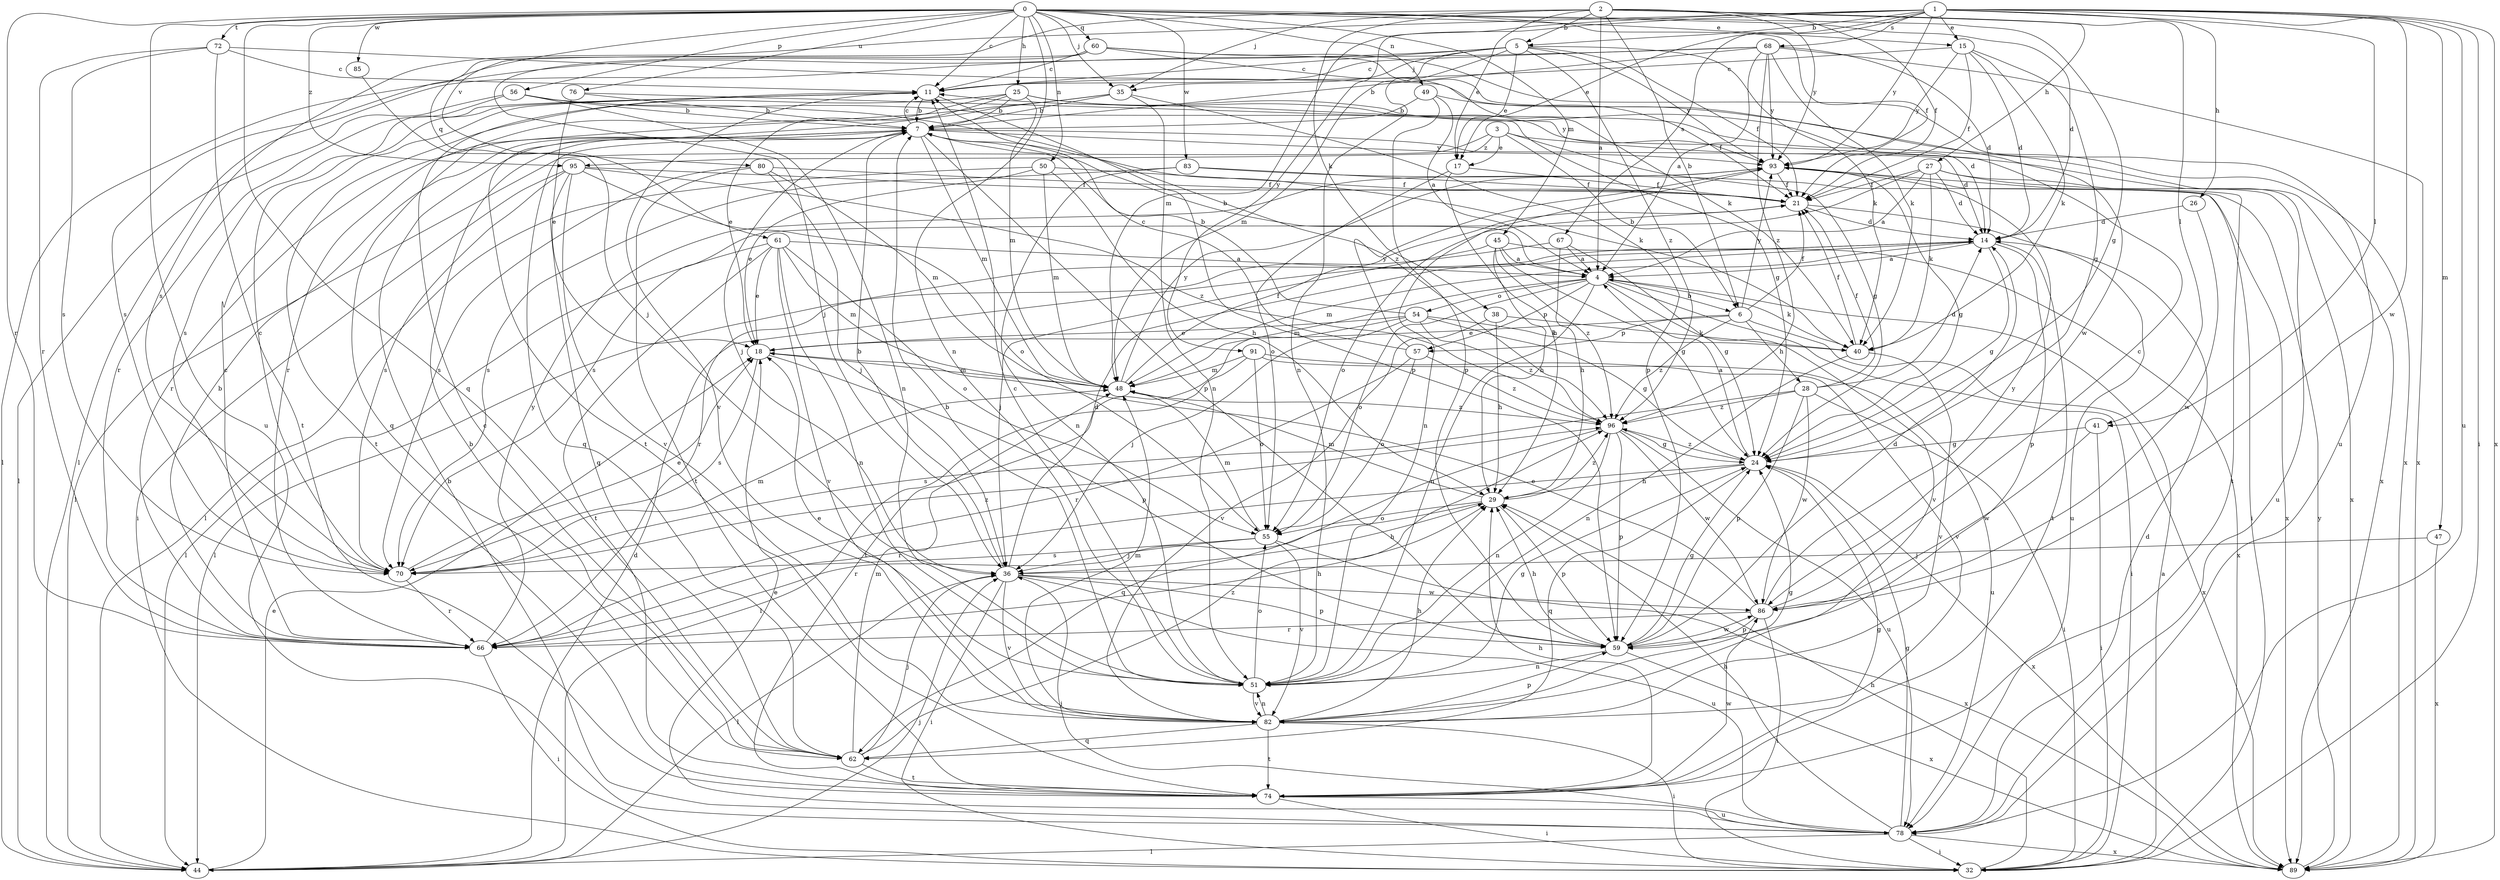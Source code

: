 strict digraph  {
0;
1;
2;
3;
4;
5;
6;
7;
11;
14;
15;
17;
18;
21;
24;
25;
26;
27;
28;
29;
32;
35;
36;
38;
40;
41;
44;
45;
47;
48;
49;
50;
51;
54;
55;
56;
57;
59;
60;
61;
62;
66;
67;
68;
70;
72;
74;
76;
78;
80;
82;
83;
85;
86;
89;
91;
93;
95;
96;
0 -> 11  [label=c];
0 -> 14  [label=d];
0 -> 15  [label=e];
0 -> 21  [label=f];
0 -> 24  [label=g];
0 -> 25  [label=h];
0 -> 35  [label=j];
0 -> 45  [label=m];
0 -> 49  [label=n];
0 -> 50  [label=n];
0 -> 51  [label=n];
0 -> 56  [label=p];
0 -> 60  [label=q];
0 -> 61  [label=q];
0 -> 62  [label=q];
0 -> 66  [label=r];
0 -> 72  [label=t];
0 -> 76  [label=u];
0 -> 78  [label=u];
0 -> 83  [label=w];
0 -> 85  [label=w];
0 -> 95  [label=z];
1 -> 5  [label=b];
1 -> 15  [label=e];
1 -> 17  [label=e];
1 -> 26  [label=h];
1 -> 32  [label=i];
1 -> 41  [label=l];
1 -> 47  [label=m];
1 -> 48  [label=m];
1 -> 67  [label=s];
1 -> 68  [label=s];
1 -> 70  [label=s];
1 -> 78  [label=u];
1 -> 86  [label=w];
1 -> 89  [label=x];
1 -> 91  [label=y];
1 -> 93  [label=y];
2 -> 4  [label=a];
2 -> 5  [label=b];
2 -> 6  [label=b];
2 -> 17  [label=e];
2 -> 21  [label=f];
2 -> 27  [label=h];
2 -> 35  [label=j];
2 -> 38  [label=k];
2 -> 41  [label=l];
2 -> 80  [label=v];
2 -> 93  [label=y];
3 -> 6  [label=b];
3 -> 17  [label=e];
3 -> 24  [label=g];
3 -> 44  [label=l];
3 -> 89  [label=x];
3 -> 95  [label=z];
4 -> 6  [label=b];
4 -> 7  [label=b];
4 -> 32  [label=i];
4 -> 40  [label=k];
4 -> 48  [label=m];
4 -> 51  [label=n];
4 -> 54  [label=o];
4 -> 55  [label=o];
4 -> 57  [label=p];
4 -> 82  [label=v];
5 -> 11  [label=c];
5 -> 17  [label=e];
5 -> 21  [label=f];
5 -> 35  [label=j];
5 -> 40  [label=k];
5 -> 44  [label=l];
5 -> 48  [label=m];
5 -> 51  [label=n];
5 -> 93  [label=y];
5 -> 96  [label=z];
6 -> 18  [label=e];
6 -> 21  [label=f];
6 -> 28  [label=h];
6 -> 57  [label=p];
6 -> 89  [label=x];
6 -> 93  [label=y];
6 -> 96  [label=z];
7 -> 11  [label=c];
7 -> 14  [label=d];
7 -> 36  [label=j];
7 -> 40  [label=k];
7 -> 48  [label=m];
7 -> 59  [label=p];
7 -> 62  [label=q];
7 -> 66  [label=r];
7 -> 93  [label=y];
11 -> 7  [label=b];
11 -> 59  [label=p];
11 -> 70  [label=s];
11 -> 82  [label=v];
14 -> 4  [label=a];
14 -> 24  [label=g];
14 -> 44  [label=l];
14 -> 48  [label=m];
14 -> 59  [label=p];
14 -> 74  [label=t];
15 -> 11  [label=c];
15 -> 14  [label=d];
15 -> 21  [label=f];
15 -> 24  [label=g];
15 -> 40  [label=k];
15 -> 93  [label=y];
17 -> 21  [label=f];
17 -> 29  [label=h];
17 -> 55  [label=o];
18 -> 48  [label=m];
18 -> 59  [label=p];
18 -> 70  [label=s];
21 -> 14  [label=d];
21 -> 55  [label=o];
21 -> 78  [label=u];
24 -> 4  [label=a];
24 -> 29  [label=h];
24 -> 62  [label=q];
24 -> 66  [label=r];
24 -> 89  [label=x];
24 -> 96  [label=z];
25 -> 7  [label=b];
25 -> 14  [label=d];
25 -> 18  [label=e];
25 -> 48  [label=m];
25 -> 62  [label=q];
25 -> 74  [label=t];
25 -> 93  [label=y];
26 -> 14  [label=d];
26 -> 86  [label=w];
27 -> 4  [label=a];
27 -> 14  [label=d];
27 -> 21  [label=f];
27 -> 40  [label=k];
27 -> 70  [label=s];
27 -> 74  [label=t];
27 -> 78  [label=u];
28 -> 14  [label=d];
28 -> 21  [label=f];
28 -> 32  [label=i];
28 -> 59  [label=p];
28 -> 70  [label=s];
28 -> 86  [label=w];
28 -> 96  [label=z];
29 -> 48  [label=m];
29 -> 55  [label=o];
29 -> 59  [label=p];
29 -> 66  [label=r];
29 -> 96  [label=z];
32 -> 4  [label=a];
32 -> 29  [label=h];
35 -> 7  [label=b];
35 -> 51  [label=n];
35 -> 59  [label=p];
35 -> 66  [label=r];
35 -> 74  [label=t];
36 -> 7  [label=b];
36 -> 14  [label=d];
36 -> 29  [label=h];
36 -> 32  [label=i];
36 -> 44  [label=l];
36 -> 59  [label=p];
36 -> 78  [label=u];
36 -> 82  [label=v];
36 -> 86  [label=w];
38 -> 29  [label=h];
38 -> 40  [label=k];
38 -> 82  [label=v];
40 -> 21  [label=f];
40 -> 51  [label=n];
40 -> 82  [label=v];
41 -> 24  [label=g];
41 -> 32  [label=i];
41 -> 86  [label=w];
44 -> 14  [label=d];
44 -> 18  [label=e];
44 -> 36  [label=j];
45 -> 4  [label=a];
45 -> 24  [label=g];
45 -> 29  [label=h];
45 -> 36  [label=j];
45 -> 89  [label=x];
45 -> 96  [label=z];
47 -> 36  [label=j];
47 -> 89  [label=x];
48 -> 21  [label=f];
48 -> 93  [label=y];
48 -> 96  [label=z];
49 -> 4  [label=a];
49 -> 7  [label=b];
49 -> 21  [label=f];
49 -> 59  [label=p];
50 -> 18  [label=e];
50 -> 21  [label=f];
50 -> 29  [label=h];
50 -> 44  [label=l];
50 -> 48  [label=m];
51 -> 7  [label=b];
51 -> 11  [label=c];
51 -> 18  [label=e];
51 -> 24  [label=g];
51 -> 55  [label=o];
51 -> 82  [label=v];
54 -> 7  [label=b];
54 -> 18  [label=e];
54 -> 24  [label=g];
54 -> 36  [label=j];
54 -> 40  [label=k];
54 -> 74  [label=t];
54 -> 96  [label=z];
55 -> 36  [label=j];
55 -> 48  [label=m];
55 -> 70  [label=s];
55 -> 82  [label=v];
55 -> 89  [label=x];
56 -> 7  [label=b];
56 -> 44  [label=l];
56 -> 51  [label=n];
56 -> 66  [label=r];
56 -> 89  [label=x];
56 -> 96  [label=z];
57 -> 11  [label=c];
57 -> 55  [label=o];
57 -> 66  [label=r];
57 -> 93  [label=y];
57 -> 96  [label=z];
59 -> 14  [label=d];
59 -> 24  [label=g];
59 -> 29  [label=h];
59 -> 51  [label=n];
59 -> 86  [label=w];
59 -> 89  [label=x];
60 -> 11  [label=c];
60 -> 36  [label=j];
60 -> 40  [label=k];
60 -> 70  [label=s];
60 -> 78  [label=u];
60 -> 86  [label=w];
61 -> 4  [label=a];
61 -> 18  [label=e];
61 -> 44  [label=l];
61 -> 48  [label=m];
61 -> 51  [label=n];
61 -> 55  [label=o];
61 -> 74  [label=t];
61 -> 82  [label=v];
62 -> 7  [label=b];
62 -> 11  [label=c];
62 -> 36  [label=j];
62 -> 48  [label=m];
62 -> 74  [label=t];
62 -> 96  [label=z];
66 -> 7  [label=b];
66 -> 11  [label=c];
66 -> 29  [label=h];
66 -> 32  [label=i];
66 -> 93  [label=y];
67 -> 4  [label=a];
67 -> 24  [label=g];
67 -> 29  [label=h];
67 -> 66  [label=r];
68 -> 4  [label=a];
68 -> 7  [label=b];
68 -> 11  [label=c];
68 -> 14  [label=d];
68 -> 40  [label=k];
68 -> 44  [label=l];
68 -> 89  [label=x];
68 -> 93  [label=y];
68 -> 96  [label=z];
70 -> 11  [label=c];
70 -> 18  [label=e];
70 -> 48  [label=m];
70 -> 66  [label=r];
70 -> 96  [label=z];
72 -> 11  [label=c];
72 -> 66  [label=r];
72 -> 70  [label=s];
72 -> 74  [label=t];
72 -> 89  [label=x];
74 -> 24  [label=g];
74 -> 29  [label=h];
74 -> 32  [label=i];
74 -> 78  [label=u];
74 -> 86  [label=w];
76 -> 7  [label=b];
76 -> 18  [label=e];
76 -> 24  [label=g];
78 -> 7  [label=b];
78 -> 14  [label=d];
78 -> 18  [label=e];
78 -> 24  [label=g];
78 -> 29  [label=h];
78 -> 32  [label=i];
78 -> 36  [label=j];
78 -> 44  [label=l];
78 -> 89  [label=x];
80 -> 21  [label=f];
80 -> 36  [label=j];
80 -> 48  [label=m];
80 -> 70  [label=s];
80 -> 74  [label=t];
82 -> 24  [label=g];
82 -> 29  [label=h];
82 -> 32  [label=i];
82 -> 48  [label=m];
82 -> 51  [label=n];
82 -> 59  [label=p];
82 -> 62  [label=q];
82 -> 74  [label=t];
83 -> 21  [label=f];
83 -> 51  [label=n];
83 -> 70  [label=s];
83 -> 89  [label=x];
85 -> 36  [label=j];
86 -> 11  [label=c];
86 -> 18  [label=e];
86 -> 32  [label=i];
86 -> 59  [label=p];
86 -> 66  [label=r];
86 -> 93  [label=y];
89 -> 93  [label=y];
91 -> 44  [label=l];
91 -> 48  [label=m];
91 -> 55  [label=o];
91 -> 78  [label=u];
91 -> 82  [label=v];
93 -> 21  [label=f];
93 -> 24  [label=g];
93 -> 32  [label=i];
93 -> 51  [label=n];
95 -> 21  [label=f];
95 -> 32  [label=i];
95 -> 55  [label=o];
95 -> 62  [label=q];
95 -> 70  [label=s];
95 -> 82  [label=v];
95 -> 96  [label=z];
96 -> 24  [label=g];
96 -> 51  [label=n];
96 -> 59  [label=p];
96 -> 62  [label=q];
96 -> 78  [label=u];
96 -> 86  [label=w];
}
